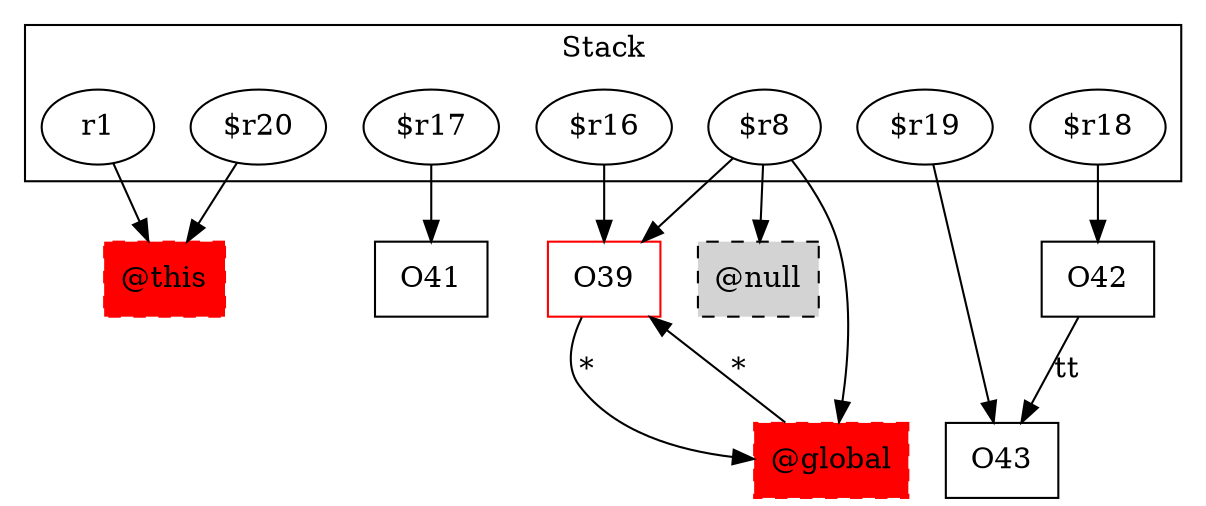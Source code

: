digraph sample {
  rankDir="LR";
  subgraph cluster_0 {
    label="Stack"
    "r1"; "$r20"; "$r17"; "$r16"; "$r8"; "$r19"; "$r18"; 
  }
  "r1" -> { "@this"[shape=box]};
  "$r20" -> { "@this"[shape=box]};
  "$r17" -> { O41[shape=box]};
  "$r16" -> { O39[shape=box]};
  "$r8" -> { "@null"[shape=box]O39[shape=box]"@global"[shape=box]};
  "$r19" -> { O43[shape=box]};
  "$r18" -> { O42[shape=box]};
  "@null"[shape=box, style="filled,dashed"];
  O39 -> "@global"[label="*", weight="0.2"]
  "@global" -> O39[label="*", weight="0.2"]
  "@global"[shape=box, style="filled,dashed"];
  "@this"[shape=box, style="filled,dashed"];
  O42 -> O43[label="tt", weight="0.2"]
  O39[color="red"];
  "@global"[color="red"];
  "@this"[color="red"];
}
